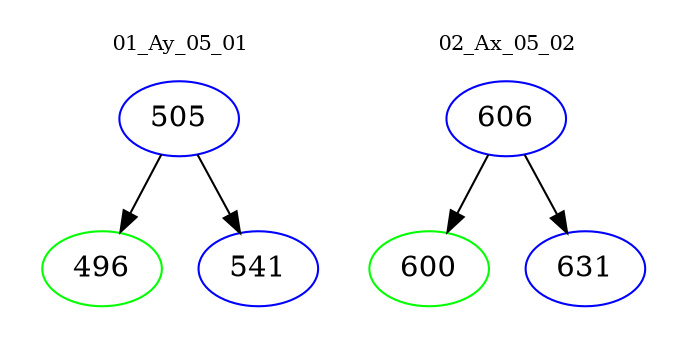 digraph{
subgraph cluster_0 {
color = white
label = "01_Ay_05_01";
fontsize=10;
T0_505 [label="505", color="blue"]
T0_505 -> T0_496 [color="black"]
T0_496 [label="496", color="green"]
T0_505 -> T0_541 [color="black"]
T0_541 [label="541", color="blue"]
}
subgraph cluster_1 {
color = white
label = "02_Ax_05_02";
fontsize=10;
T1_606 [label="606", color="blue"]
T1_606 -> T1_600 [color="black"]
T1_600 [label="600", color="green"]
T1_606 -> T1_631 [color="black"]
T1_631 [label="631", color="blue"]
}
}
